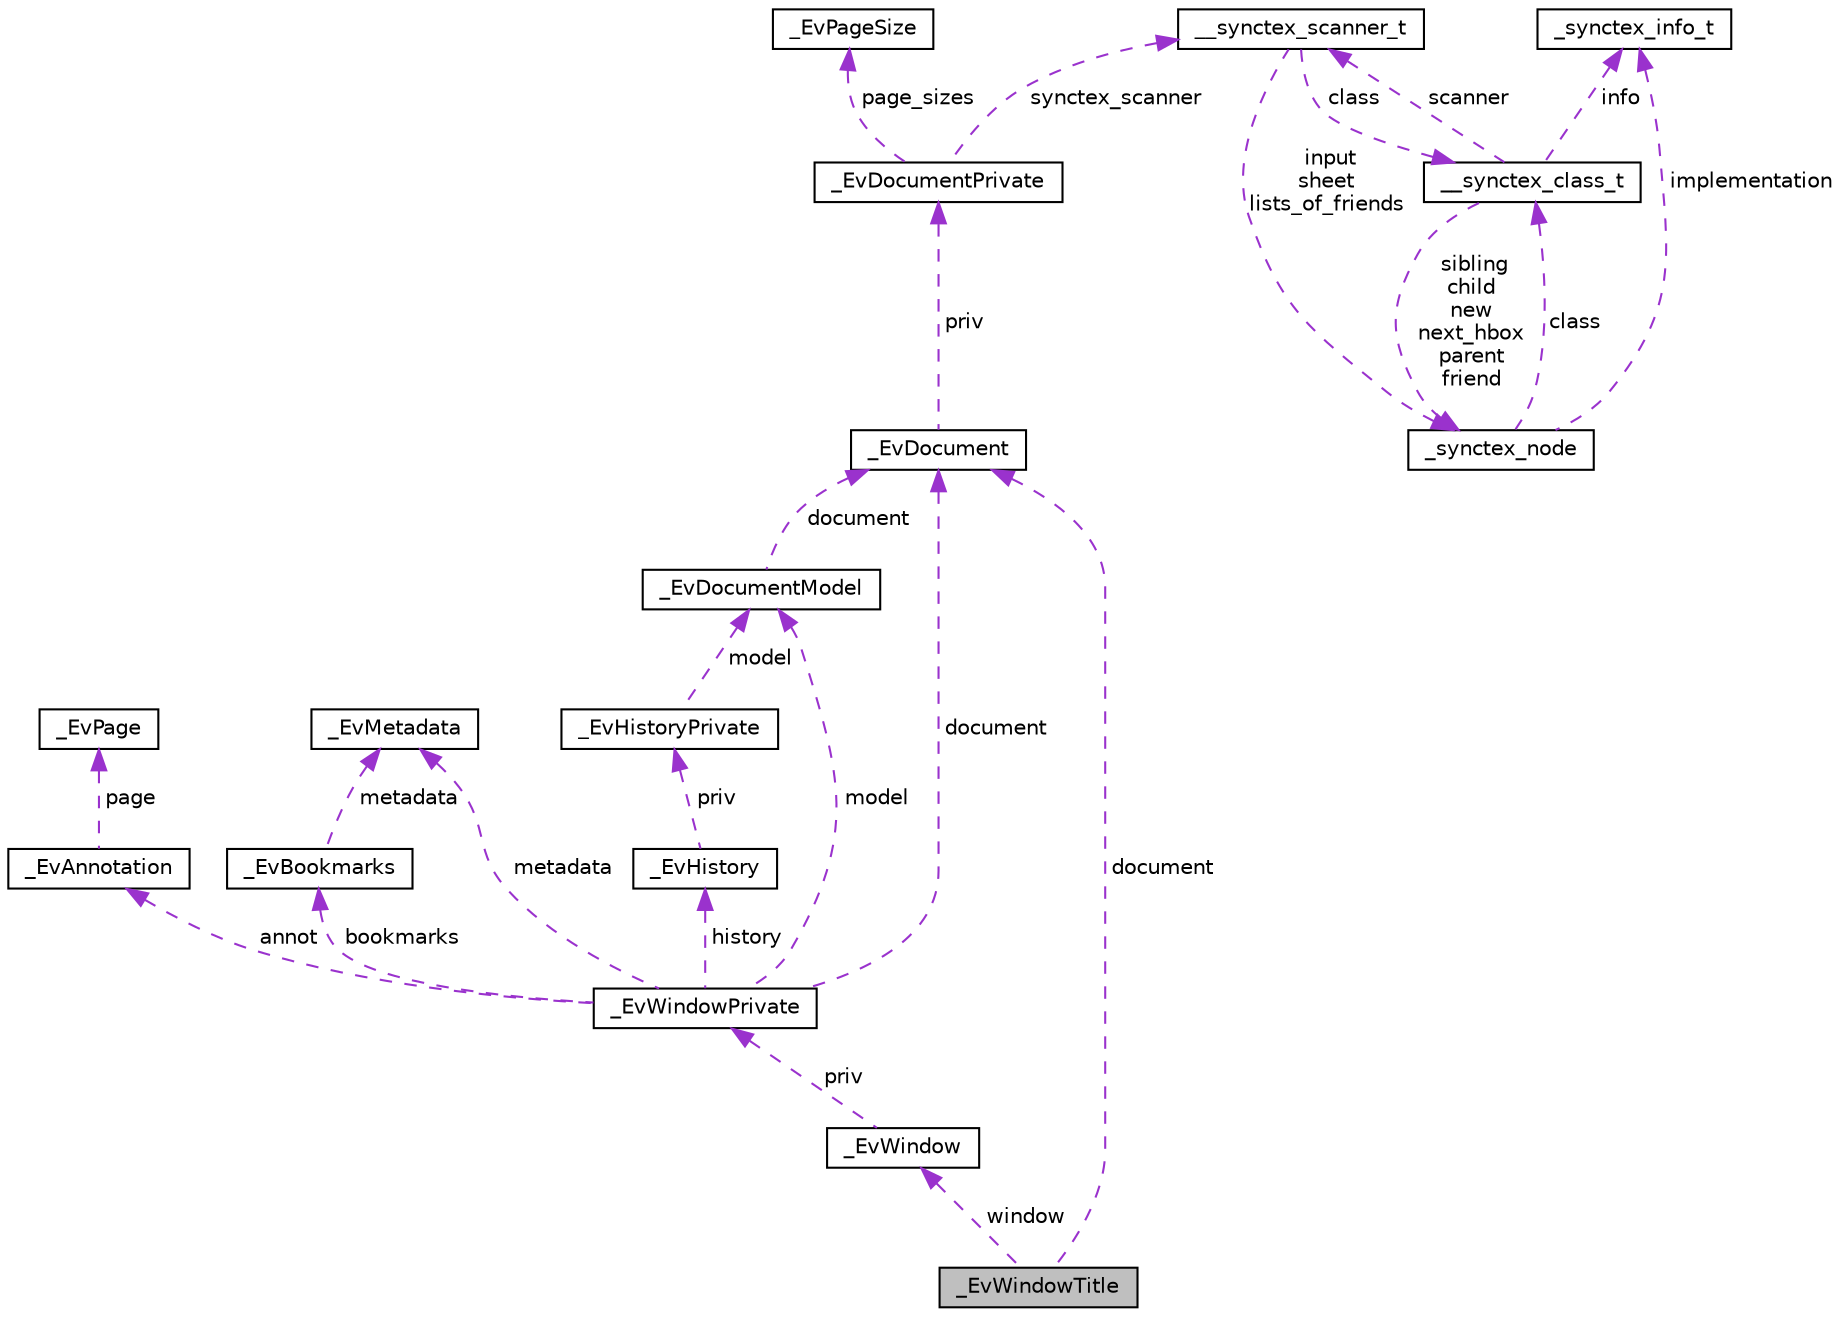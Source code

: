 digraph "_EvWindowTitle"
{
  edge [fontname="Helvetica",fontsize="10",labelfontname="Helvetica",labelfontsize="10"];
  node [fontname="Helvetica",fontsize="10",shape=record];
  Node1 [label="_EvWindowTitle",height=0.2,width=0.4,color="black", fillcolor="grey75", style="filled" fontcolor="black"];
  Node2 -> Node1 [dir="back",color="darkorchid3",fontsize="10",style="dashed",label=" window" ,fontname="Helvetica"];
  Node2 [label="_EvWindow",height=0.2,width=0.4,color="black", fillcolor="white", style="filled",URL="$d3/de6/struct__EvWindow.html"];
  Node3 -> Node2 [dir="back",color="darkorchid3",fontsize="10",style="dashed",label=" priv" ,fontname="Helvetica"];
  Node3 [label="_EvWindowPrivate",height=0.2,width=0.4,color="black", fillcolor="white", style="filled",URL="$dd/d22/struct__EvWindowPrivate.html"];
  Node4 -> Node3 [dir="back",color="darkorchid3",fontsize="10",style="dashed",label=" annot" ,fontname="Helvetica"];
  Node4 [label="_EvAnnotation",height=0.2,width=0.4,color="black", fillcolor="white", style="filled",URL="$dc/dcb/struct__EvAnnotation.html"];
  Node5 -> Node4 [dir="back",color="darkorchid3",fontsize="10",style="dashed",label=" page" ,fontname="Helvetica"];
  Node5 [label="_EvPage",height=0.2,width=0.4,color="black", fillcolor="white", style="filled",URL="$dd/dcb/struct__EvPage.html"];
  Node6 -> Node3 [dir="back",color="darkorchid3",fontsize="10",style="dashed",label=" metadata" ,fontname="Helvetica"];
  Node6 [label="_EvMetadata",height=0.2,width=0.4,color="black", fillcolor="white", style="filled",URL="$d4/d89/struct__EvMetadata.html"];
  Node7 -> Node3 [dir="back",color="darkorchid3",fontsize="10",style="dashed",label=" model" ,fontname="Helvetica"];
  Node7 [label="_EvDocumentModel",height=0.2,width=0.4,color="black", fillcolor="white", style="filled",URL="$dc/d24/struct__EvDocumentModel.html"];
  Node8 -> Node7 [dir="back",color="darkorchid3",fontsize="10",style="dashed",label=" document" ,fontname="Helvetica"];
  Node8 [label="_EvDocument",height=0.2,width=0.4,color="black", fillcolor="white", style="filled",URL="$db/d02/struct__EvDocument.html"];
  Node9 -> Node8 [dir="back",color="darkorchid3",fontsize="10",style="dashed",label=" priv" ,fontname="Helvetica"];
  Node9 [label="_EvDocumentPrivate",height=0.2,width=0.4,color="black", fillcolor="white", style="filled",URL="$d6/da7/struct__EvDocumentPrivate.html"];
  Node10 -> Node9 [dir="back",color="darkorchid3",fontsize="10",style="dashed",label=" page_sizes" ,fontname="Helvetica"];
  Node10 [label="_EvPageSize",height=0.2,width=0.4,color="black", fillcolor="white", style="filled",URL="$d8/dec/struct__EvPageSize.html"];
  Node11 -> Node9 [dir="back",color="darkorchid3",fontsize="10",style="dashed",label=" synctex_scanner" ,fontname="Helvetica"];
  Node11 [label="__synctex_scanner_t",height=0.2,width=0.4,color="black", fillcolor="white", style="filled",URL="$d6/ddd/struct____synctex__scanner__t.html"];
  Node12 -> Node11 [dir="back",color="darkorchid3",fontsize="10",style="dashed",label=" input\nsheet\nlists_of_friends" ,fontname="Helvetica"];
  Node12 [label="_synctex_node",height=0.2,width=0.4,color="black", fillcolor="white", style="filled",URL="$dd/d4f/struct__synctex__node.html"];
  Node13 -> Node12 [dir="back",color="darkorchid3",fontsize="10",style="dashed",label=" implementation" ,fontname="Helvetica"];
  Node13 [label="_synctex_info_t",height=0.2,width=0.4,color="black", fillcolor="white", style="filled",URL="$d2/da8/union__synctex__info__t.html"];
  Node14 -> Node12 [dir="back",color="darkorchid3",fontsize="10",style="dashed",label=" class" ,fontname="Helvetica"];
  Node14 [label="__synctex_class_t",height=0.2,width=0.4,color="black", fillcolor="white", style="filled",URL="$d2/dd6/struct____synctex__class__t.html"];
  Node12 -> Node14 [dir="back",color="darkorchid3",fontsize="10",style="dashed",label=" sibling\nchild\nnew\nnext_hbox\nparent\nfriend" ,fontname="Helvetica"];
  Node13 -> Node14 [dir="back",color="darkorchid3",fontsize="10",style="dashed",label=" info" ,fontname="Helvetica"];
  Node11 -> Node14 [dir="back",color="darkorchid3",fontsize="10",style="dashed",label=" scanner" ,fontname="Helvetica"];
  Node14 -> Node11 [dir="back",color="darkorchid3",fontsize="10",style="dashed",label=" class" ,fontname="Helvetica"];
  Node8 -> Node3 [dir="back",color="darkorchid3",fontsize="10",style="dashed",label=" document" ,fontname="Helvetica"];
  Node15 -> Node3 [dir="back",color="darkorchid3",fontsize="10",style="dashed",label=" bookmarks" ,fontname="Helvetica"];
  Node15 [label="_EvBookmarks",height=0.2,width=0.4,color="black", fillcolor="white", style="filled",URL="$d7/d25/struct__EvBookmarks.html"];
  Node6 -> Node15 [dir="back",color="darkorchid3",fontsize="10",style="dashed",label=" metadata" ,fontname="Helvetica"];
  Node16 -> Node3 [dir="back",color="darkorchid3",fontsize="10",style="dashed",label=" history" ,fontname="Helvetica"];
  Node16 [label="_EvHistory",height=0.2,width=0.4,color="black", fillcolor="white", style="filled",URL="$d1/db5/struct__EvHistory.html"];
  Node17 -> Node16 [dir="back",color="darkorchid3",fontsize="10",style="dashed",label=" priv" ,fontname="Helvetica"];
  Node17 [label="_EvHistoryPrivate",height=0.2,width=0.4,color="black", fillcolor="white", style="filled",URL="$da/d50/struct__EvHistoryPrivate.html"];
  Node7 -> Node17 [dir="back",color="darkorchid3",fontsize="10",style="dashed",label=" model" ,fontname="Helvetica"];
  Node8 -> Node1 [dir="back",color="darkorchid3",fontsize="10",style="dashed",label=" document" ,fontname="Helvetica"];
}
